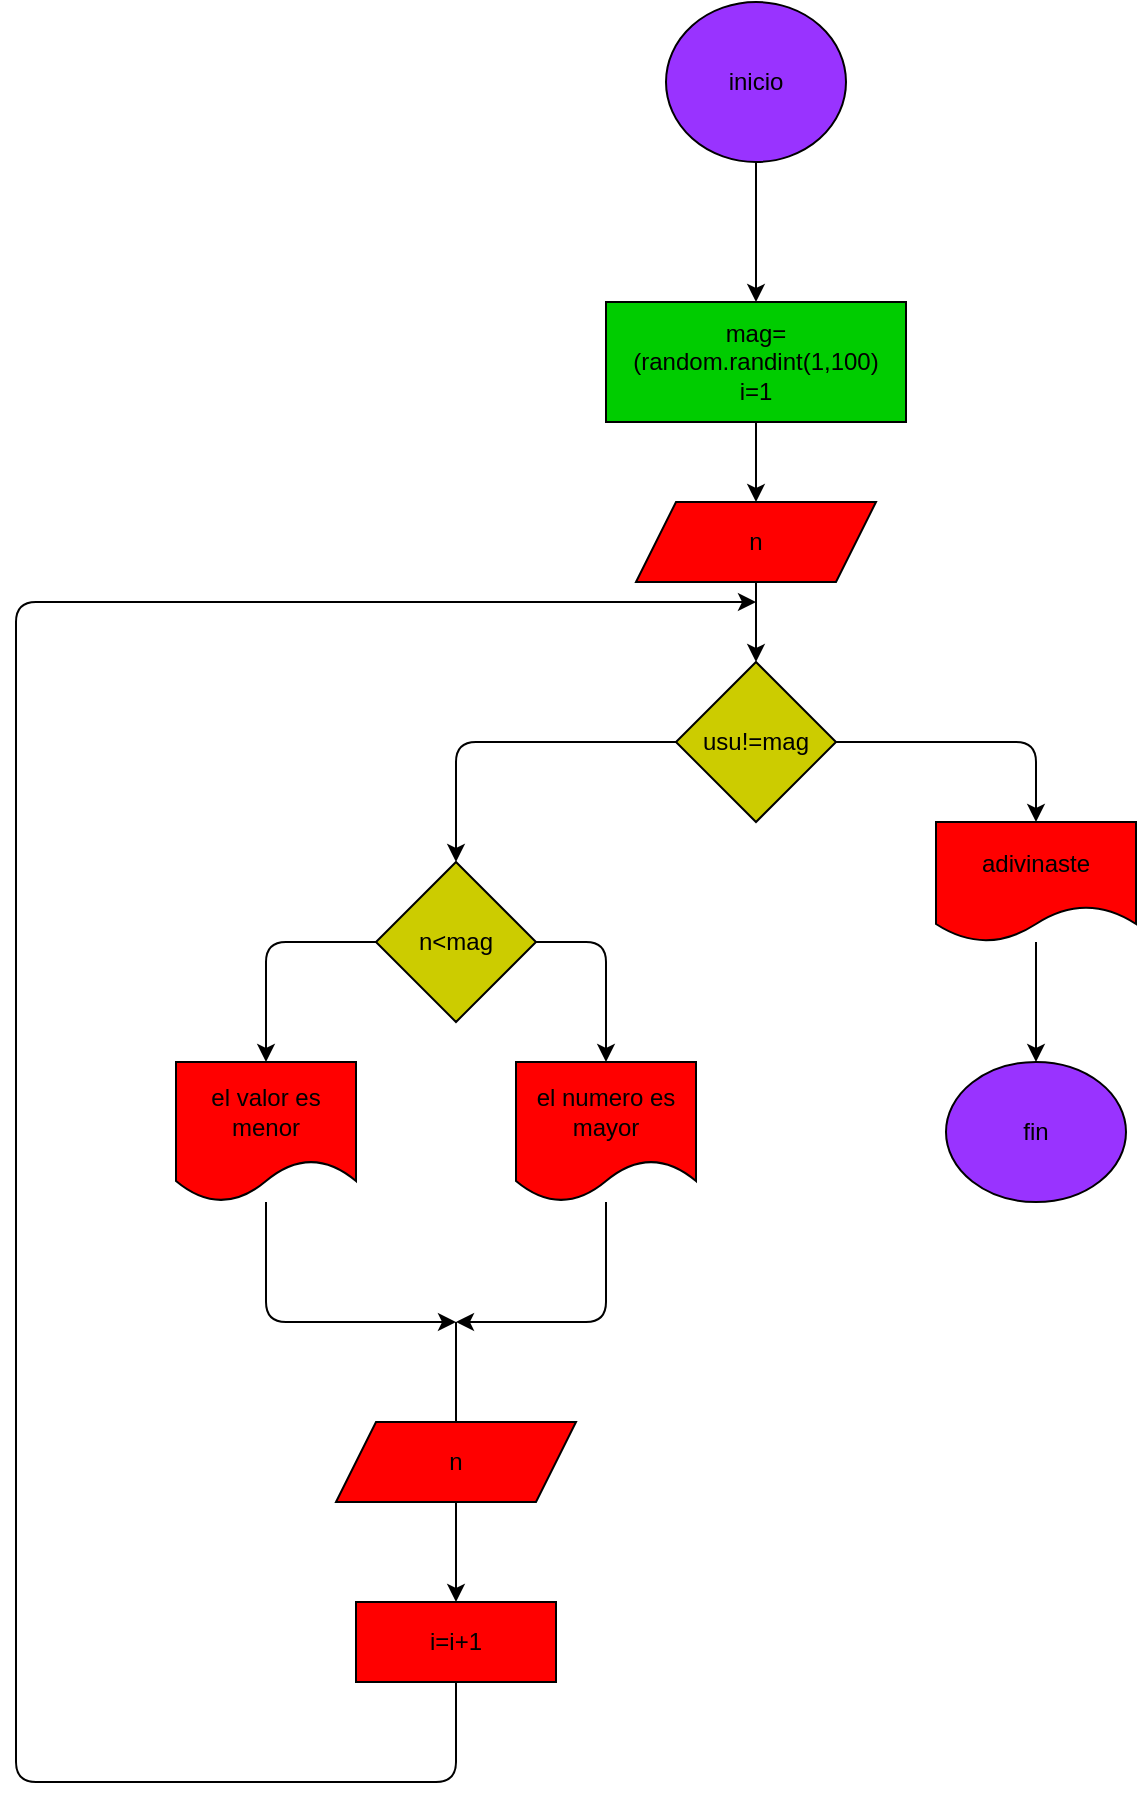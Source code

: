 <mxfile>
    <diagram id="BycHCdgutCTcq1UNPzrh" name="Página-1">
        <mxGraphModel dx="1462" dy="571" grid="1" gridSize="10" guides="1" tooltips="1" connect="1" arrows="1" fold="1" page="1" pageScale="1" pageWidth="827" pageHeight="1169" math="0" shadow="0">
            <root>
                <mxCell id="0"/>
                <mxCell id="1" parent="0"/>
                <mxCell id="4" style="edgeStyle=none;html=1;entryX=0.5;entryY=0;entryDx=0;entryDy=0;" edge="1" parent="1" source="2" target="5">
                    <mxGeometry relative="1" as="geometry">
                        <mxPoint x="235" y="140" as="targetPoint"/>
                    </mxGeometry>
                </mxCell>
                <mxCell id="2" value="inicio" style="ellipse;whiteSpace=wrap;html=1;fillColor=#9933FF;" vertex="1" parent="1">
                    <mxGeometry x="205" width="90" height="80" as="geometry"/>
                </mxCell>
                <mxCell id="42" style="edgeStyle=none;html=1;entryX=0.5;entryY=0;entryDx=0;entryDy=0;" edge="1" parent="1" source="5" target="41">
                    <mxGeometry relative="1" as="geometry"/>
                </mxCell>
                <mxCell id="5" value="mag=(random.randint(1,100)&lt;br&gt;i=1" style="whiteSpace=wrap;html=1;fillColor=#00CC00;" vertex="1" parent="1">
                    <mxGeometry x="175" y="150" width="150" height="60" as="geometry"/>
                </mxCell>
                <mxCell id="45" style="edgeStyle=none;html=1;entryX=0.5;entryY=0;entryDx=0;entryDy=0;" edge="1" parent="1" source="7" target="44">
                    <mxGeometry relative="1" as="geometry">
                        <Array as="points">
                            <mxPoint x="390" y="370"/>
                        </Array>
                    </mxGeometry>
                </mxCell>
                <mxCell id="47" style="edgeStyle=none;html=1;entryX=0.5;entryY=0;entryDx=0;entryDy=0;" edge="1" parent="1" source="7" target="24">
                    <mxGeometry relative="1" as="geometry">
                        <Array as="points">
                            <mxPoint x="100" y="370"/>
                        </Array>
                    </mxGeometry>
                </mxCell>
                <mxCell id="7" value="usu!=mag" style="rhombus;whiteSpace=wrap;html=1;fillColor=#CCCC00;" vertex="1" parent="1">
                    <mxGeometry x="210" y="330" width="80" height="80" as="geometry"/>
                </mxCell>
                <mxCell id="12" value="fin" style="ellipse;whiteSpace=wrap;html=1;fillColor=#9933FF;" vertex="1" parent="1">
                    <mxGeometry x="345" y="530" width="90" height="70" as="geometry"/>
                </mxCell>
                <mxCell id="38" style="edgeStyle=none;html=1;entryX=0.5;entryY=0;entryDx=0;entryDy=0;" edge="1" parent="1" source="24" target="29">
                    <mxGeometry relative="1" as="geometry">
                        <Array as="points">
                            <mxPoint x="175" y="470"/>
                        </Array>
                    </mxGeometry>
                </mxCell>
                <mxCell id="51" style="edgeStyle=none;html=1;entryX=0.5;entryY=0;entryDx=0;entryDy=0;" edge="1" parent="1" source="24" target="48">
                    <mxGeometry relative="1" as="geometry">
                        <Array as="points">
                            <mxPoint x="5" y="470"/>
                        </Array>
                    </mxGeometry>
                </mxCell>
                <mxCell id="24" value="n&amp;lt;mag" style="rhombus;whiteSpace=wrap;html=1;fillColor=#CCCC00;" vertex="1" parent="1">
                    <mxGeometry x="60" y="430" width="80" height="80" as="geometry"/>
                </mxCell>
                <mxCell id="53" style="edgeStyle=none;html=1;" edge="1" parent="1" source="29">
                    <mxGeometry relative="1" as="geometry">
                        <mxPoint x="100" y="660" as="targetPoint"/>
                        <Array as="points">
                            <mxPoint x="175" y="660"/>
                        </Array>
                    </mxGeometry>
                </mxCell>
                <mxCell id="29" value="el numero es mayor" style="shape=document;whiteSpace=wrap;html=1;boundedLbl=1;fillColor=#FF0000;" vertex="1" parent="1">
                    <mxGeometry x="130" y="530" width="90" height="70" as="geometry"/>
                </mxCell>
                <mxCell id="43" style="edgeStyle=none;html=1;entryX=0.5;entryY=0;entryDx=0;entryDy=0;" edge="1" parent="1" source="41" target="7">
                    <mxGeometry relative="1" as="geometry"/>
                </mxCell>
                <mxCell id="41" value="n" style="shape=parallelogram;perimeter=parallelogramPerimeter;whiteSpace=wrap;html=1;fixedSize=1;fillColor=#FF0000;" vertex="1" parent="1">
                    <mxGeometry x="190" y="250" width="120" height="40" as="geometry"/>
                </mxCell>
                <mxCell id="46" style="edgeStyle=none;html=1;entryX=0.5;entryY=0;entryDx=0;entryDy=0;" edge="1" parent="1" source="44" target="12">
                    <mxGeometry relative="1" as="geometry"/>
                </mxCell>
                <mxCell id="44" value="adivinaste" style="shape=document;whiteSpace=wrap;html=1;boundedLbl=1;fillColor=#FF0000;" vertex="1" parent="1">
                    <mxGeometry x="340" y="410" width="100" height="60" as="geometry"/>
                </mxCell>
                <mxCell id="52" style="edgeStyle=none;html=1;" edge="1" parent="1" source="48">
                    <mxGeometry relative="1" as="geometry">
                        <mxPoint x="100" y="660" as="targetPoint"/>
                        <Array as="points">
                            <mxPoint x="5" y="660"/>
                        </Array>
                    </mxGeometry>
                </mxCell>
                <mxCell id="48" value="el valor es menor" style="shape=document;whiteSpace=wrap;html=1;boundedLbl=1;fillColor=#FF0000;" vertex="1" parent="1">
                    <mxGeometry x="-40" y="530" width="90" height="70" as="geometry"/>
                </mxCell>
                <mxCell id="54" value="" style="endArrow=none;html=1;" edge="1" parent="1">
                    <mxGeometry width="50" height="50" relative="1" as="geometry">
                        <mxPoint x="100" y="720" as="sourcePoint"/>
                        <mxPoint x="100" y="660" as="targetPoint"/>
                    </mxGeometry>
                </mxCell>
                <mxCell id="57" style="edgeStyle=none;html=1;entryX=0.5;entryY=0;entryDx=0;entryDy=0;" edge="1" parent="1" source="55" target="56">
                    <mxGeometry relative="1" as="geometry"/>
                </mxCell>
                <mxCell id="55" value="n" style="shape=parallelogram;perimeter=parallelogramPerimeter;whiteSpace=wrap;html=1;fixedSize=1;fillColor=#FF0000;" vertex="1" parent="1">
                    <mxGeometry x="40" y="710" width="120" height="40" as="geometry"/>
                </mxCell>
                <mxCell id="58" style="edgeStyle=none;html=1;" edge="1" parent="1" source="56">
                    <mxGeometry relative="1" as="geometry">
                        <mxPoint x="250" y="300" as="targetPoint"/>
                        <Array as="points">
                            <mxPoint x="100" y="890"/>
                            <mxPoint x="-120" y="890"/>
                            <mxPoint x="-120" y="300"/>
                        </Array>
                    </mxGeometry>
                </mxCell>
                <mxCell id="56" value="i=i+1" style="whiteSpace=wrap;html=1;fillColor=#FF0000;" vertex="1" parent="1">
                    <mxGeometry x="50" y="800" width="100" height="40" as="geometry"/>
                </mxCell>
            </root>
        </mxGraphModel>
    </diagram>
</mxfile>